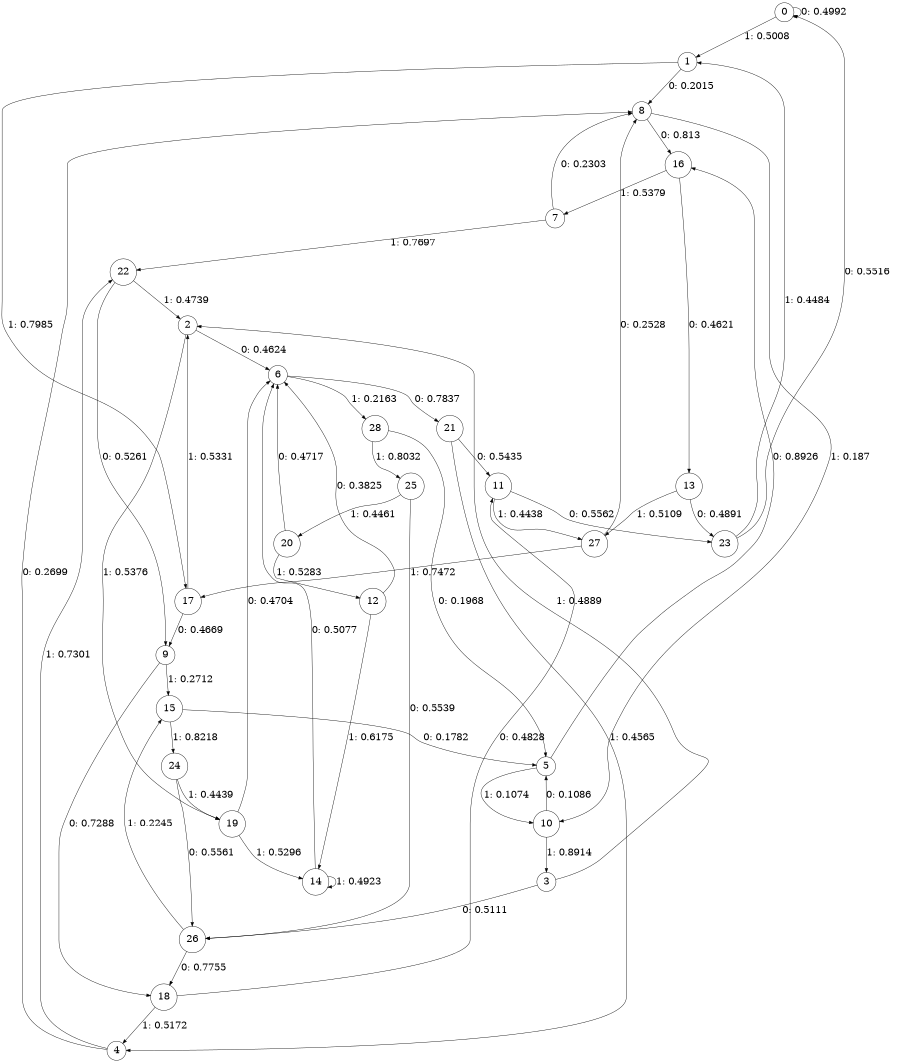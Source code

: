 digraph "ch17concat_phase3_L8" {
size = "6,8.5";
ratio = "fill";
node [shape = circle];
node [fontsize = 24];
edge [fontsize = 24];
0 -> 0 [label = "0: 0.4992   "];
0 -> 1 [label = "1: 0.5008   "];
1 -> 8 [label = "0: 0.2015   "];
1 -> 17 [label = "1: 0.7985   "];
2 -> 6 [label = "0: 0.4624   "];
2 -> 19 [label = "1: 0.5376   "];
3 -> 26 [label = "0: 0.5111   "];
3 -> 2 [label = "1: 0.4889   "];
4 -> 8 [label = "0: 0.2699   "];
4 -> 22 [label = "1: 0.7301   "];
5 -> 16 [label = "0: 0.8926   "];
5 -> 10 [label = "1: 0.1074   "];
6 -> 21 [label = "0: 0.7837   "];
6 -> 28 [label = "1: 0.2163   "];
7 -> 8 [label = "0: 0.2303   "];
7 -> 22 [label = "1: 0.7697   "];
8 -> 16 [label = "0: 0.813    "];
8 -> 10 [label = "1: 0.187    "];
9 -> 18 [label = "0: 0.7288   "];
9 -> 15 [label = "1: 0.2712   "];
10 -> 5 [label = "0: 0.1086   "];
10 -> 3 [label = "1: 0.8914   "];
11 -> 23 [label = "0: 0.5562   "];
11 -> 27 [label = "1: 0.4438   "];
12 -> 6 [label = "0: 0.3825   "];
12 -> 14 [label = "1: 0.6175   "];
13 -> 23 [label = "0: 0.4891   "];
13 -> 27 [label = "1: 0.5109   "];
14 -> 6 [label = "0: 0.5077   "];
14 -> 14 [label = "1: 0.4923   "];
15 -> 5 [label = "0: 0.1782   "];
15 -> 24 [label = "1: 0.8218   "];
16 -> 13 [label = "0: 0.4621   "];
16 -> 7 [label = "1: 0.5379   "];
17 -> 9 [label = "0: 0.4669   "];
17 -> 2 [label = "1: 0.5331   "];
18 -> 11 [label = "0: 0.4828   "];
18 -> 4 [label = "1: 0.5172   "];
19 -> 6 [label = "0: 0.4704   "];
19 -> 14 [label = "1: 0.5296   "];
20 -> 6 [label = "0: 0.4717   "];
20 -> 12 [label = "1: 0.5283   "];
21 -> 11 [label = "0: 0.5435   "];
21 -> 4 [label = "1: 0.4565   "];
22 -> 9 [label = "0: 0.5261   "];
22 -> 2 [label = "1: 0.4739   "];
23 -> 0 [label = "0: 0.5516   "];
23 -> 1 [label = "1: 0.4484   "];
24 -> 26 [label = "0: 0.5561   "];
24 -> 19 [label = "1: 0.4439   "];
25 -> 26 [label = "0: 0.5539   "];
25 -> 20 [label = "1: 0.4461   "];
26 -> 18 [label = "0: 0.7755   "];
26 -> 15 [label = "1: 0.2245   "];
27 -> 8 [label = "0: 0.2528   "];
27 -> 17 [label = "1: 0.7472   "];
28 -> 5 [label = "0: 0.1968   "];
28 -> 25 [label = "1: 0.8032   "];
}